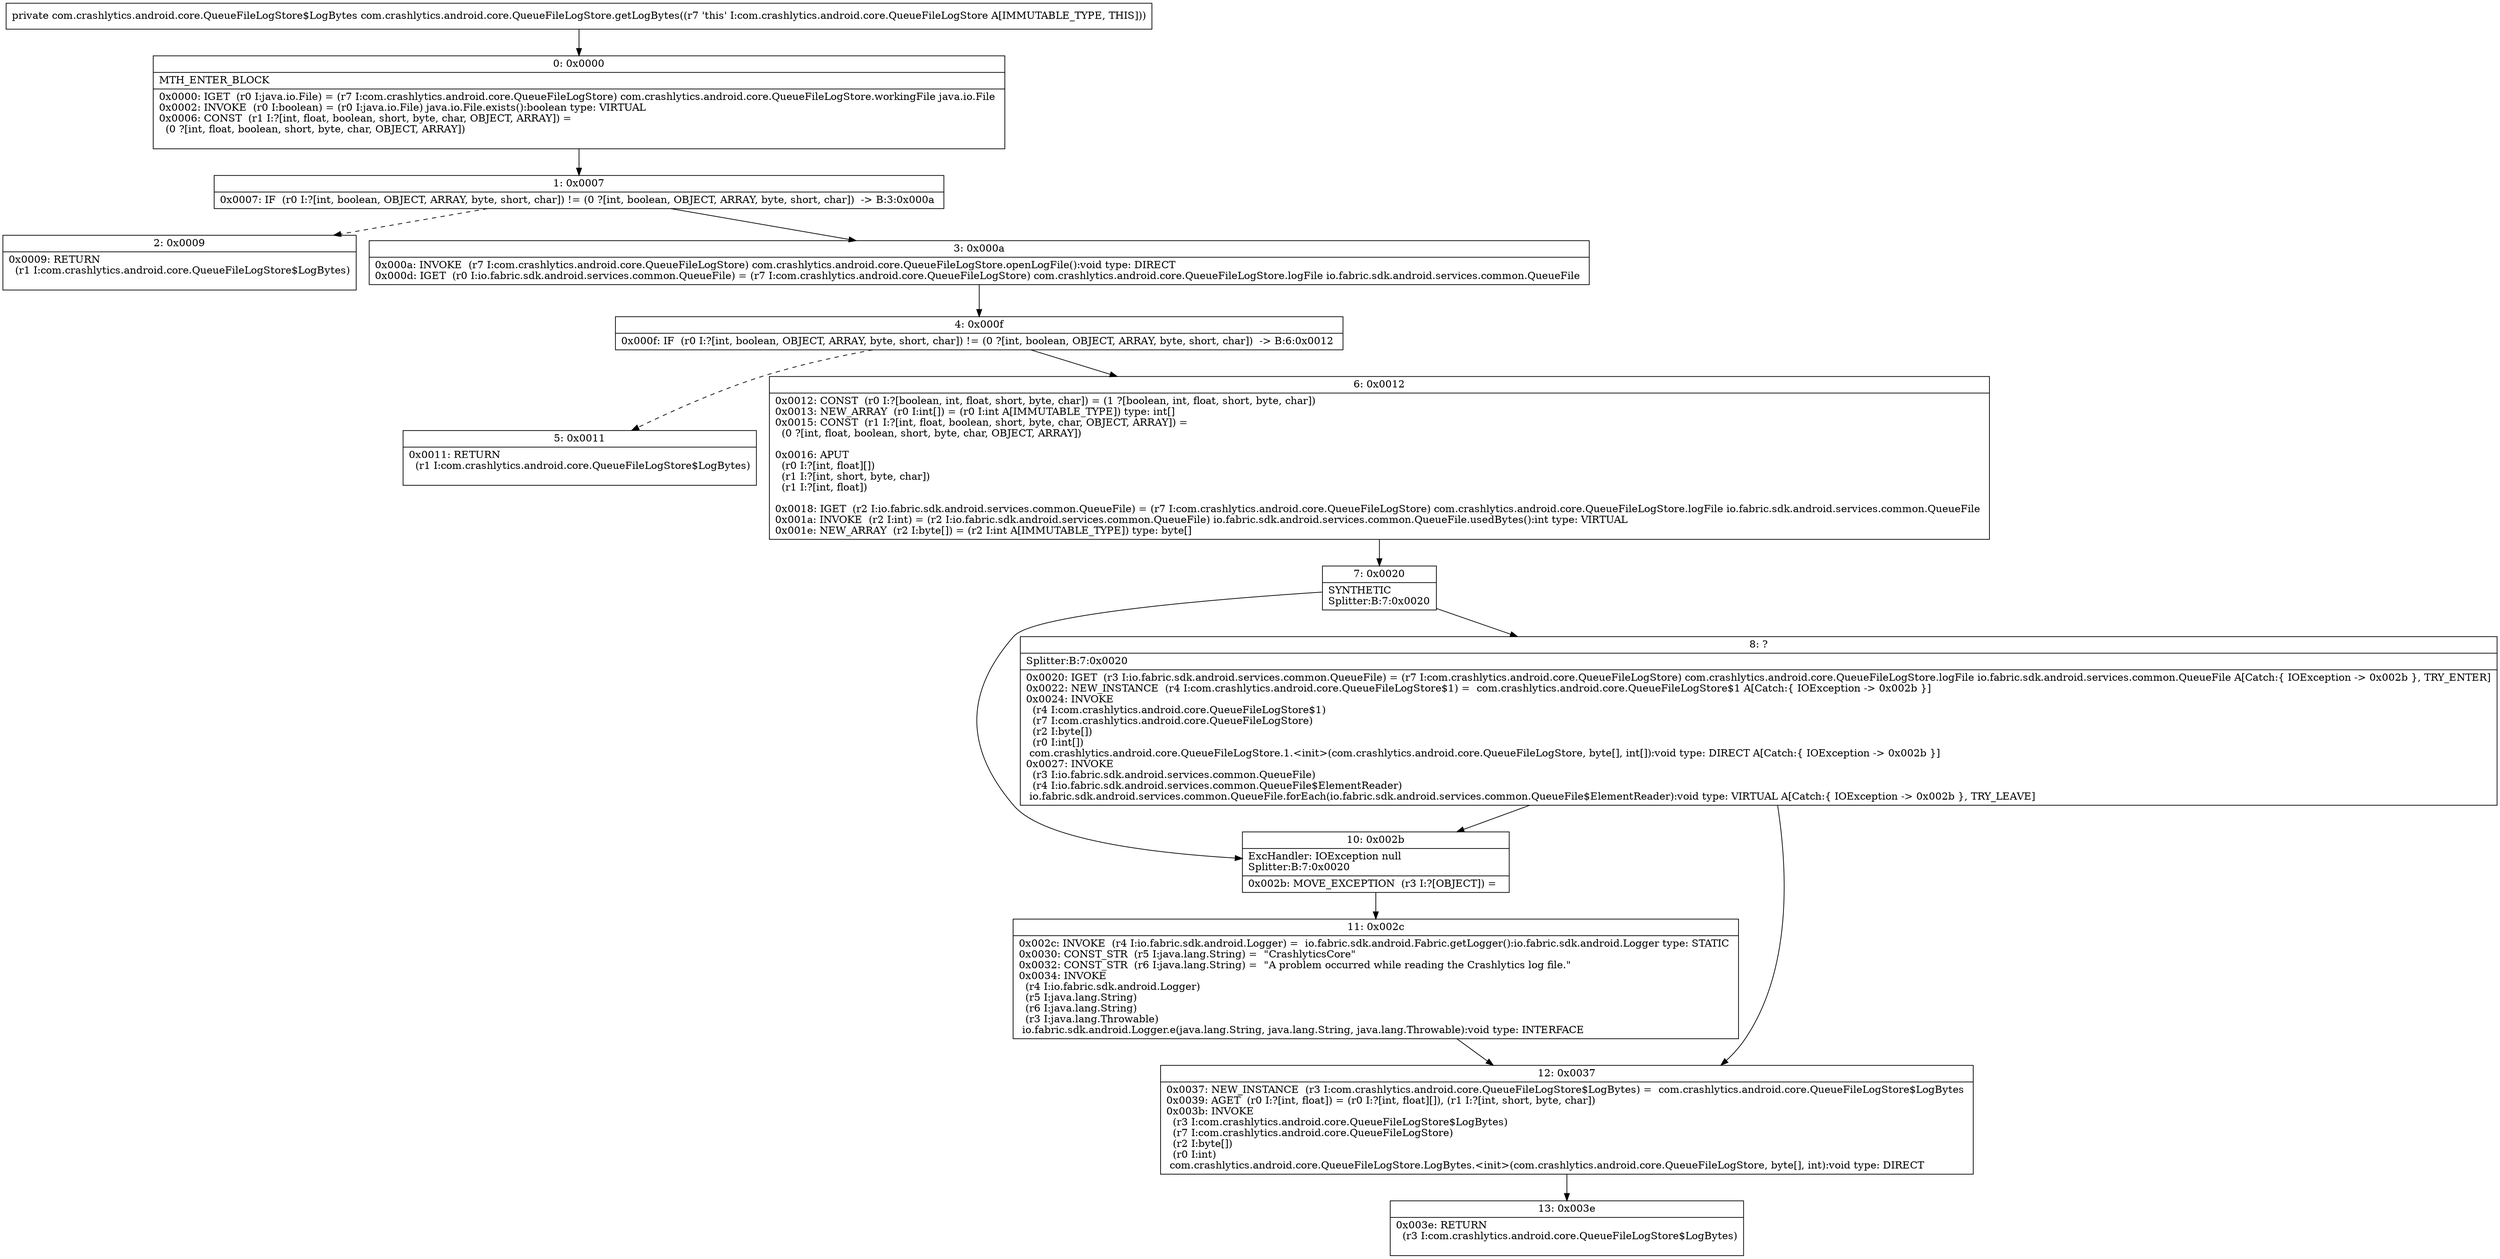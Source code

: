 digraph "CFG forcom.crashlytics.android.core.QueueFileLogStore.getLogBytes()Lcom\/crashlytics\/android\/core\/QueueFileLogStore$LogBytes;" {
Node_0 [shape=record,label="{0\:\ 0x0000|MTH_ENTER_BLOCK\l|0x0000: IGET  (r0 I:java.io.File) = (r7 I:com.crashlytics.android.core.QueueFileLogStore) com.crashlytics.android.core.QueueFileLogStore.workingFile java.io.File \l0x0002: INVOKE  (r0 I:boolean) = (r0 I:java.io.File) java.io.File.exists():boolean type: VIRTUAL \l0x0006: CONST  (r1 I:?[int, float, boolean, short, byte, char, OBJECT, ARRAY]) = \l  (0 ?[int, float, boolean, short, byte, char, OBJECT, ARRAY])\l \l}"];
Node_1 [shape=record,label="{1\:\ 0x0007|0x0007: IF  (r0 I:?[int, boolean, OBJECT, ARRAY, byte, short, char]) != (0 ?[int, boolean, OBJECT, ARRAY, byte, short, char])  \-\> B:3:0x000a \l}"];
Node_2 [shape=record,label="{2\:\ 0x0009|0x0009: RETURN  \l  (r1 I:com.crashlytics.android.core.QueueFileLogStore$LogBytes)\l \l}"];
Node_3 [shape=record,label="{3\:\ 0x000a|0x000a: INVOKE  (r7 I:com.crashlytics.android.core.QueueFileLogStore) com.crashlytics.android.core.QueueFileLogStore.openLogFile():void type: DIRECT \l0x000d: IGET  (r0 I:io.fabric.sdk.android.services.common.QueueFile) = (r7 I:com.crashlytics.android.core.QueueFileLogStore) com.crashlytics.android.core.QueueFileLogStore.logFile io.fabric.sdk.android.services.common.QueueFile \l}"];
Node_4 [shape=record,label="{4\:\ 0x000f|0x000f: IF  (r0 I:?[int, boolean, OBJECT, ARRAY, byte, short, char]) != (0 ?[int, boolean, OBJECT, ARRAY, byte, short, char])  \-\> B:6:0x0012 \l}"];
Node_5 [shape=record,label="{5\:\ 0x0011|0x0011: RETURN  \l  (r1 I:com.crashlytics.android.core.QueueFileLogStore$LogBytes)\l \l}"];
Node_6 [shape=record,label="{6\:\ 0x0012|0x0012: CONST  (r0 I:?[boolean, int, float, short, byte, char]) = (1 ?[boolean, int, float, short, byte, char]) \l0x0013: NEW_ARRAY  (r0 I:int[]) = (r0 I:int A[IMMUTABLE_TYPE]) type: int[] \l0x0015: CONST  (r1 I:?[int, float, boolean, short, byte, char, OBJECT, ARRAY]) = \l  (0 ?[int, float, boolean, short, byte, char, OBJECT, ARRAY])\l \l0x0016: APUT  \l  (r0 I:?[int, float][])\l  (r1 I:?[int, short, byte, char])\l  (r1 I:?[int, float])\l \l0x0018: IGET  (r2 I:io.fabric.sdk.android.services.common.QueueFile) = (r7 I:com.crashlytics.android.core.QueueFileLogStore) com.crashlytics.android.core.QueueFileLogStore.logFile io.fabric.sdk.android.services.common.QueueFile \l0x001a: INVOKE  (r2 I:int) = (r2 I:io.fabric.sdk.android.services.common.QueueFile) io.fabric.sdk.android.services.common.QueueFile.usedBytes():int type: VIRTUAL \l0x001e: NEW_ARRAY  (r2 I:byte[]) = (r2 I:int A[IMMUTABLE_TYPE]) type: byte[] \l}"];
Node_7 [shape=record,label="{7\:\ 0x0020|SYNTHETIC\lSplitter:B:7:0x0020\l}"];
Node_8 [shape=record,label="{8\:\ ?|Splitter:B:7:0x0020\l|0x0020: IGET  (r3 I:io.fabric.sdk.android.services.common.QueueFile) = (r7 I:com.crashlytics.android.core.QueueFileLogStore) com.crashlytics.android.core.QueueFileLogStore.logFile io.fabric.sdk.android.services.common.QueueFile A[Catch:\{ IOException \-\> 0x002b \}, TRY_ENTER]\l0x0022: NEW_INSTANCE  (r4 I:com.crashlytics.android.core.QueueFileLogStore$1) =  com.crashlytics.android.core.QueueFileLogStore$1 A[Catch:\{ IOException \-\> 0x002b \}]\l0x0024: INVOKE  \l  (r4 I:com.crashlytics.android.core.QueueFileLogStore$1)\l  (r7 I:com.crashlytics.android.core.QueueFileLogStore)\l  (r2 I:byte[])\l  (r0 I:int[])\l com.crashlytics.android.core.QueueFileLogStore.1.\<init\>(com.crashlytics.android.core.QueueFileLogStore, byte[], int[]):void type: DIRECT A[Catch:\{ IOException \-\> 0x002b \}]\l0x0027: INVOKE  \l  (r3 I:io.fabric.sdk.android.services.common.QueueFile)\l  (r4 I:io.fabric.sdk.android.services.common.QueueFile$ElementReader)\l io.fabric.sdk.android.services.common.QueueFile.forEach(io.fabric.sdk.android.services.common.QueueFile$ElementReader):void type: VIRTUAL A[Catch:\{ IOException \-\> 0x002b \}, TRY_LEAVE]\l}"];
Node_10 [shape=record,label="{10\:\ 0x002b|ExcHandler: IOException null\lSplitter:B:7:0x0020\l|0x002b: MOVE_EXCEPTION  (r3 I:?[OBJECT]) =  \l}"];
Node_11 [shape=record,label="{11\:\ 0x002c|0x002c: INVOKE  (r4 I:io.fabric.sdk.android.Logger) =  io.fabric.sdk.android.Fabric.getLogger():io.fabric.sdk.android.Logger type: STATIC \l0x0030: CONST_STR  (r5 I:java.lang.String) =  \"CrashlyticsCore\" \l0x0032: CONST_STR  (r6 I:java.lang.String) =  \"A problem occurred while reading the Crashlytics log file.\" \l0x0034: INVOKE  \l  (r4 I:io.fabric.sdk.android.Logger)\l  (r5 I:java.lang.String)\l  (r6 I:java.lang.String)\l  (r3 I:java.lang.Throwable)\l io.fabric.sdk.android.Logger.e(java.lang.String, java.lang.String, java.lang.Throwable):void type: INTERFACE \l}"];
Node_12 [shape=record,label="{12\:\ 0x0037|0x0037: NEW_INSTANCE  (r3 I:com.crashlytics.android.core.QueueFileLogStore$LogBytes) =  com.crashlytics.android.core.QueueFileLogStore$LogBytes \l0x0039: AGET  (r0 I:?[int, float]) = (r0 I:?[int, float][]), (r1 I:?[int, short, byte, char]) \l0x003b: INVOKE  \l  (r3 I:com.crashlytics.android.core.QueueFileLogStore$LogBytes)\l  (r7 I:com.crashlytics.android.core.QueueFileLogStore)\l  (r2 I:byte[])\l  (r0 I:int)\l com.crashlytics.android.core.QueueFileLogStore.LogBytes.\<init\>(com.crashlytics.android.core.QueueFileLogStore, byte[], int):void type: DIRECT \l}"];
Node_13 [shape=record,label="{13\:\ 0x003e|0x003e: RETURN  \l  (r3 I:com.crashlytics.android.core.QueueFileLogStore$LogBytes)\l \l}"];
MethodNode[shape=record,label="{private com.crashlytics.android.core.QueueFileLogStore$LogBytes com.crashlytics.android.core.QueueFileLogStore.getLogBytes((r7 'this' I:com.crashlytics.android.core.QueueFileLogStore A[IMMUTABLE_TYPE, THIS])) }"];
MethodNode -> Node_0;
Node_0 -> Node_1;
Node_1 -> Node_2[style=dashed];
Node_1 -> Node_3;
Node_3 -> Node_4;
Node_4 -> Node_5[style=dashed];
Node_4 -> Node_6;
Node_6 -> Node_7;
Node_7 -> Node_8;
Node_7 -> Node_10;
Node_8 -> Node_10;
Node_8 -> Node_12;
Node_10 -> Node_11;
Node_11 -> Node_12;
Node_12 -> Node_13;
}


